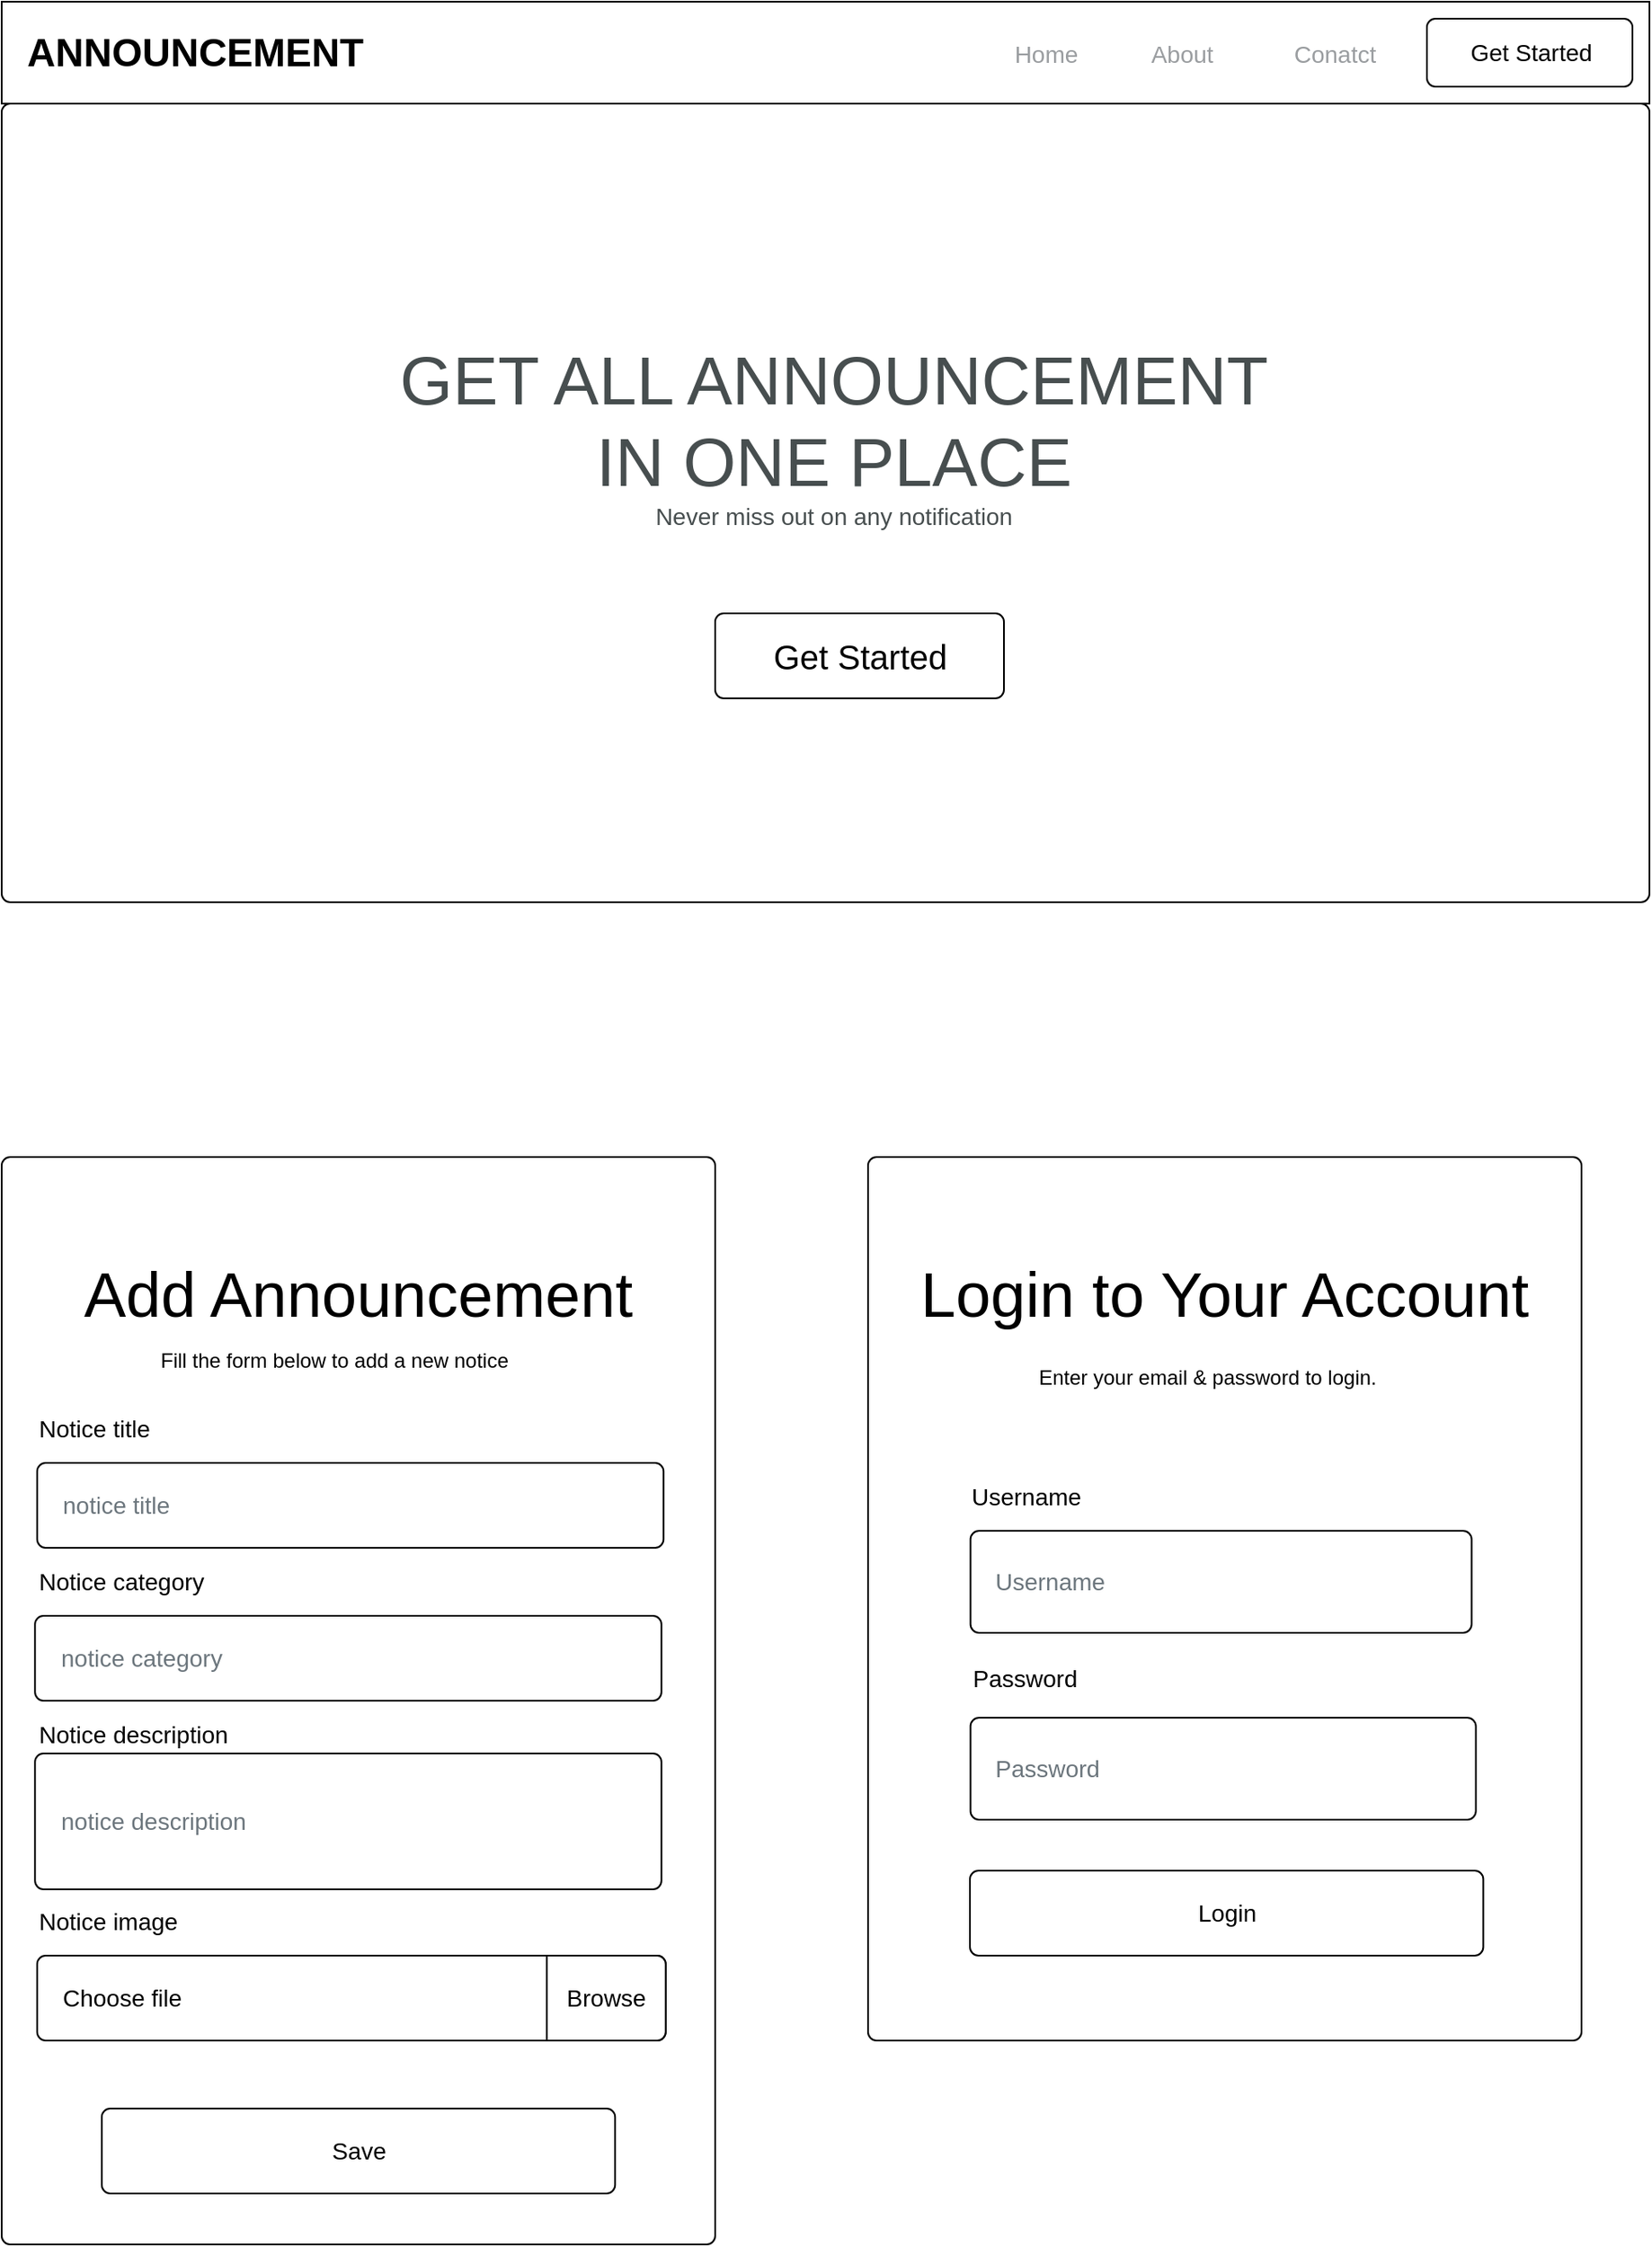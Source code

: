 <mxfile version="13.9.9" type="device"><diagram name="Page-1" id="c9db0220-8083-56f3-ca83-edcdcd058819"><mxGraphModel dx="5680" dy="3240" grid="1" gridSize="10" guides="1" tooltips="1" connect="1" arrows="1" fold="1" page="1" pageScale="1.5" pageWidth="826" pageHeight="1169" background="#ffffff" math="0" shadow="0"><root><mxCell id="0" style=";html=1;"/><mxCell id="1" style=";html=1;" parent="0"/><mxCell id="97ganRUcsxhfd1aJ40h8-5" value="&lt;span style=&quot;font-size: 37px&quot;&gt;Add Announcement&lt;/span&gt;" style="html=1;shadow=0;dashed=0;shape=mxgraph.bootstrap.rrect;rSize=5;html=1;whiteSpace=wrap;align=center;spacing=15;fontSize=14;verticalAlign=top;spacingTop=40;fillColor=none;" parent="1" vertex="1"><mxGeometry x="130" y="720" width="420" height="640" as="geometry"/></mxCell><mxCell id="BM7EaDVrK565p-_FQdqV-48" value="" style="html=1;shadow=0;dashed=0;shape=mxgraph.bootstrap.rrect;rSize=5;html=1;whiteSpace=wrap;align=center;spacing=15;fontSize=14;verticalAlign=top;spacingTop=40;fillColor=none;" parent="1" vertex="1"><mxGeometry x="130" y="100" width="970" height="470" as="geometry"/></mxCell><mxCell id="BM7EaDVrK565p-_FQdqV-41" value="&lt;span style=&quot;font-size: 23px&quot;&gt;&lt;b&gt;ANNOUNCEMENT&lt;/b&gt;&lt;/span&gt;" style="html=1;shadow=0;dashed=0;fontSize=16;align=left;spacing=15;fillColor=none;" parent="1" vertex="1"><mxGeometry x="130" y="40" width="970" height="60" as="geometry"/></mxCell><mxCell id="BM7EaDVrK565p-_FQdqV-43" value="Home" style="fillColor=none;strokeColor=none;fontSize=14;fontColor=#9A9DA0;align=center;" parent="BM7EaDVrK565p-_FQdqV-41" vertex="1"><mxGeometry width="70" height="40" relative="1" as="geometry"><mxPoint x="580" y="10" as="offset"/></mxGeometry></mxCell><mxCell id="BM7EaDVrK565p-_FQdqV-46" value="Get Started" style="html=1;shadow=0;dashed=0;shape=mxgraph.bootstrap.rrect;rSize=5;fontSize=14;fillColor=none;" parent="BM7EaDVrK565p-_FQdqV-41" vertex="1"><mxGeometry x="1" width="121" height="40" relative="1" as="geometry"><mxPoint x="-131" y="10" as="offset"/></mxGeometry></mxCell><mxCell id="eco-gutj8FAyUNhjs2tB-1" value="About" style="fillColor=none;strokeColor=none;fontSize=14;fontColor=#9A9DA0;align=center;" parent="BM7EaDVrK565p-_FQdqV-41" vertex="1"><mxGeometry x="660" y="10" width="70" height="40" as="geometry"/></mxCell><mxCell id="eco-gutj8FAyUNhjs2tB-3" value="Conatct" style="fillColor=none;strokeColor=none;fontSize=14;fontColor=#9A9DA0;align=center;" parent="BM7EaDVrK565p-_FQdqV-41" vertex="1"><mxGeometry x="750" y="10" width="70" height="40" as="geometry"/></mxCell><mxCell id="97ganRUcsxhfd1aJ40h8-1" value="&lt;br&gt;&lt;br&gt;&lt;div&gt;&lt;span style=&quot;color: rgb(71 , 78 , 79) ; font-family: &amp;#34;helvetica&amp;#34; ; font-size: 40px&quot;&gt;GET ALL ANNOUNCEMENT&lt;/span&gt;&lt;/div&gt;&lt;div&gt;&lt;span style=&quot;color: rgb(71 , 78 , 79) ; font-family: &amp;#34;helvetica&amp;#34; ; font-size: 40px&quot;&gt;IN ONE PLACE&lt;/span&gt;&lt;/div&gt;&lt;div&gt;&lt;span style=&quot;color: rgb(71 , 78 , 79) ; font-family: &amp;#34;helvetica&amp;#34; ; font-size: 14px&quot;&gt;Never miss out on any notification&lt;/span&gt;&lt;br&gt;&lt;/div&gt;" style="text;html=1;align=center;verticalAlign=middle;whiteSpace=wrap;rounded=0;" parent="1" vertex="1"><mxGeometry x="360" y="200" width="520" height="160" as="geometry"/></mxCell><mxCell id="97ganRUcsxhfd1aJ40h8-2" value="&lt;font style=&quot;font-size: 20px&quot; color=&quot;#000000&quot;&gt;Get Started&lt;/font&gt;" style="html=1;shadow=0;dashed=0;shape=mxgraph.bootstrap.rrect;rSize=5;fontSize=14;fontColor=#1CA5B8;fillColor=none;" parent="1" vertex="1"><mxGeometry x="550" y="400" width="170" height="50" as="geometry"/></mxCell><mxCell id="97ganRUcsxhfd1aJ40h8-6" value="notice title" style="html=1;shadow=0;dashed=0;shape=mxgraph.bootstrap.rrect;rSize=5;fillColor=none;align=left;spacing=15;fontSize=14;fontColor=#6C767D;" parent="1" vertex="1"><mxGeometry x="150.87" y="900" width="368.75" height="50" as="geometry"/></mxCell><mxCell id="97ganRUcsxhfd1aJ40h8-7" value="notice category" style="html=1;shadow=0;dashed=0;shape=mxgraph.bootstrap.rrect;rSize=5;fillColor=none;align=left;spacing=15;fontSize=14;fontColor=#6C767D;" parent="1" vertex="1"><mxGeometry x="149.62" y="990" width="368.75" height="50" as="geometry"/></mxCell><mxCell id="97ganRUcsxhfd1aJ40h8-8" value="Save" style="html=1;shadow=0;dashed=0;shape=mxgraph.bootstrap.rrect;rSize=5;align=center;fontSize=14;fillColor=none;" parent="1" vertex="1"><mxGeometry x="188.91" y="1280" width="302.19" height="50" as="geometry"/></mxCell><mxCell id="eco-gutj8FAyUNhjs2tB-4" value="&lt;font style=&quot;font-size: 14px&quot;&gt;Notice title&lt;/font&gt;" style="text;html=1;strokeColor=none;fillColor=none;align=left;verticalAlign=middle;whiteSpace=wrap;rounded=0;" parent="1" vertex="1"><mxGeometry x="149.62" y="870" width="108.75" height="20" as="geometry"/></mxCell><mxCell id="eco-gutj8FAyUNhjs2tB-5" value="&lt;span style=&quot;font-size: 14px&quot;&gt;Notice category&lt;/span&gt;" style="text;html=1;strokeColor=none;fillColor=none;align=left;verticalAlign=middle;whiteSpace=wrap;rounded=0;" parent="1" vertex="1"><mxGeometry x="149.62" y="960" width="108.75" height="20" as="geometry"/></mxCell><mxCell id="eco-gutj8FAyUNhjs2tB-6" value="Fill the form below to add a new notice" style="text;align=center;verticalAlign=middle;rounded=0;whiteSpace=wrap;html=1;" parent="1" vertex="1"><mxGeometry x="155.63" y="830" width="340" height="20" as="geometry"/></mxCell><mxCell id="AfZ26Ua7JJM-muGSnrNk-1" value="&lt;span style=&quot;font-size: 37px&quot;&gt;Login to Your Account&lt;/span&gt;&lt;br&gt;&lt;div style=&quot;text-align: left ; font-size: 17px&quot;&gt;&lt;br&gt;&lt;/div&gt;" style="html=1;shadow=0;dashed=0;shape=mxgraph.bootstrap.rrect;rSize=5;html=1;whiteSpace=wrap;align=center;spacing=15;fontSize=14;verticalAlign=top;spacingTop=40;fillColor=none;" parent="1" vertex="1"><mxGeometry x="640" y="720" width="420" height="520" as="geometry"/></mxCell><mxCell id="AfZ26Ua7JJM-muGSnrNk-2" value="Username" style="html=1;shadow=0;dashed=0;shape=mxgraph.bootstrap.rrect;rSize=5;fillColor=none;align=left;spacing=15;fontSize=14;fontColor=#6C767D;" parent="1" vertex="1"><mxGeometry x="700.31" y="940" width="295" height="60" as="geometry"/></mxCell><mxCell id="AfZ26Ua7JJM-muGSnrNk-3" value="Password" style="html=1;shadow=0;dashed=0;shape=mxgraph.bootstrap.rrect;rSize=5;fillColor=none;align=left;spacing=15;fontSize=14;fontColor=#6C767D;" parent="1" vertex="1"><mxGeometry x="700.31" y="1050" width="297.5" height="60" as="geometry"/></mxCell><mxCell id="AfZ26Ua7JJM-muGSnrNk-4" value="Login" style="html=1;shadow=0;dashed=0;shape=mxgraph.bootstrap.rrect;rSize=5;align=center;fontSize=14;fillColor=none;" parent="1" vertex="1"><mxGeometry x="700" y="1140" width="302.19" height="50" as="geometry"/></mxCell><mxCell id="AfZ26Ua7JJM-muGSnrNk-5" value="&lt;font style=&quot;font-size: 14px&quot;&gt;Username&lt;/font&gt;" style="text;html=1;strokeColor=none;fillColor=none;align=left;verticalAlign=middle;whiteSpace=wrap;rounded=0;" parent="1" vertex="1"><mxGeometry x="699.06" y="910" width="108.75" height="20" as="geometry"/></mxCell><mxCell id="AfZ26Ua7JJM-muGSnrNk-6" value="&lt;font style=&quot;font-size: 14px&quot;&gt;Password&lt;/font&gt;" style="text;html=1;strokeColor=none;fillColor=none;align=center;verticalAlign=middle;whiteSpace=wrap;rounded=0;" parent="1" vertex="1"><mxGeometry x="677.81" y="1017" width="108.75" height="20" as="geometry"/></mxCell><mxCell id="AfZ26Ua7JJM-muGSnrNk-7" value="Enter your email &amp;amp; password to login." style="text;align=center;verticalAlign=middle;rounded=0;whiteSpace=wrap;html=1;" parent="1" vertex="1"><mxGeometry x="670" y="840" width="340" height="20" as="geometry"/></mxCell><mxCell id="AfZ26Ua7JJM-muGSnrNk-8" value="notice description" style="html=1;shadow=0;dashed=0;shape=mxgraph.bootstrap.rrect;rSize=5;fillColor=none;align=left;spacing=15;fontSize=14;fontColor=#6C767D;" parent="1" vertex="1"><mxGeometry x="149.62" y="1071" width="368.75" height="80" as="geometry"/></mxCell><mxCell id="AfZ26Ua7JJM-muGSnrNk-9" value="&lt;span style=&quot;font-size: 14px&quot;&gt;Notice description&lt;/span&gt;" style="text;html=1;strokeColor=none;fillColor=none;align=left;verticalAlign=middle;whiteSpace=wrap;rounded=0;" parent="1" vertex="1"><mxGeometry x="150.38" y="1050" width="128.37" height="20" as="geometry"/></mxCell><mxCell id="AfZ26Ua7JJM-muGSnrNk-10" value="Choose file" style="html=1;shadow=0;dashed=0;shape=mxgraph.bootstrap.rrect;rSize=5;html=1;whiteSpace=wrap;align=left;spacingLeft=0;spacing=15;fontSize=14;fillColor=none;" parent="1" vertex="1"><mxGeometry x="150.87" y="1190" width="370" height="50" as="geometry"/></mxCell><mxCell id="AfZ26Ua7JJM-muGSnrNk-11" value="Browse" style="html=1;shadow=0;dashed=0;shape=mxgraph.bootstrap.rightButton;rSize=5;perimeter=none;whiteSpace=wrap;resizeHeight=1;fontSize=14;" parent="AfZ26Ua7JJM-muGSnrNk-10" vertex="1"><mxGeometry x="1" width="70" height="50" relative="1" as="geometry"><mxPoint x="-70" as="offset"/></mxGeometry></mxCell><mxCell id="AfZ26Ua7JJM-muGSnrNk-12" value="&lt;span style=&quot;font-size: 14px&quot;&gt;Notice image&lt;/span&gt;" style="text;html=1;strokeColor=none;fillColor=none;align=left;verticalAlign=middle;whiteSpace=wrap;rounded=0;" parent="1" vertex="1"><mxGeometry x="149.62" y="1160" width="108.75" height="20" as="geometry"/></mxCell></root></mxGraphModel></diagram></mxfile>